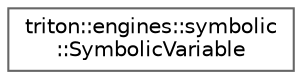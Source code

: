 digraph "Graphical Class Hierarchy"
{
 // LATEX_PDF_SIZE
  bgcolor="transparent";
  edge [fontname=Helvetica,fontsize=10,labelfontname=Helvetica,labelfontsize=10];
  node [fontname=Helvetica,fontsize=10,shape=box,height=0.2,width=0.4];
  rankdir="LR";
  Node0 [label="triton::engines::symbolic\l::SymbolicVariable",height=0.2,width=0.4,color="grey40", fillcolor="white", style="filled",URL="$classtriton_1_1engines_1_1symbolic_1_1SymbolicVariable.html",tooltip="The symbolic variable class."];
}
